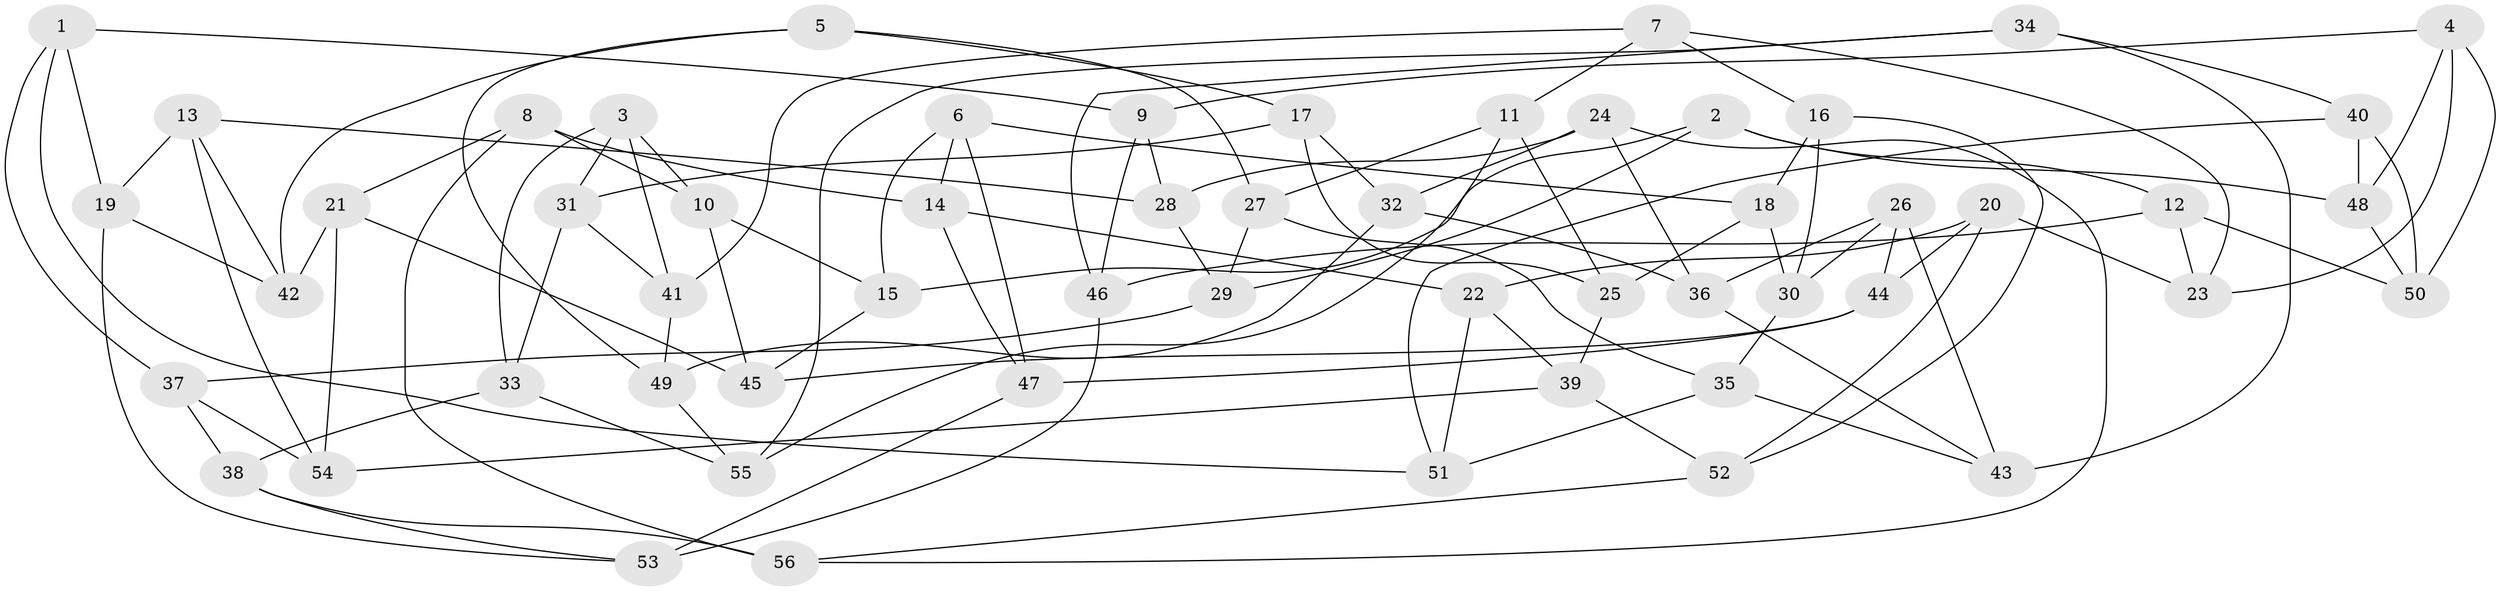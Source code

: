 // coarse degree distribution, {6: 0.42424242424242425, 5: 0.24242424242424243, 4: 0.21212121212121213, 3: 0.12121212121212122}
// Generated by graph-tools (version 1.1) at 2025/24/03/03/25 07:24:30]
// undirected, 56 vertices, 112 edges
graph export_dot {
graph [start="1"]
  node [color=gray90,style=filled];
  1;
  2;
  3;
  4;
  5;
  6;
  7;
  8;
  9;
  10;
  11;
  12;
  13;
  14;
  15;
  16;
  17;
  18;
  19;
  20;
  21;
  22;
  23;
  24;
  25;
  26;
  27;
  28;
  29;
  30;
  31;
  32;
  33;
  34;
  35;
  36;
  37;
  38;
  39;
  40;
  41;
  42;
  43;
  44;
  45;
  46;
  47;
  48;
  49;
  50;
  51;
  52;
  53;
  54;
  55;
  56;
  1 -- 19;
  1 -- 51;
  1 -- 37;
  1 -- 9;
  2 -- 12;
  2 -- 15;
  2 -- 48;
  2 -- 29;
  3 -- 31;
  3 -- 10;
  3 -- 33;
  3 -- 41;
  4 -- 48;
  4 -- 9;
  4 -- 23;
  4 -- 50;
  5 -- 17;
  5 -- 42;
  5 -- 49;
  5 -- 27;
  6 -- 14;
  6 -- 18;
  6 -- 15;
  6 -- 47;
  7 -- 11;
  7 -- 41;
  7 -- 16;
  7 -- 23;
  8 -- 56;
  8 -- 21;
  8 -- 14;
  8 -- 10;
  9 -- 46;
  9 -- 28;
  10 -- 45;
  10 -- 15;
  11 -- 55;
  11 -- 27;
  11 -- 25;
  12 -- 50;
  12 -- 46;
  12 -- 23;
  13 -- 42;
  13 -- 28;
  13 -- 54;
  13 -- 19;
  14 -- 47;
  14 -- 22;
  15 -- 45;
  16 -- 18;
  16 -- 30;
  16 -- 52;
  17 -- 25;
  17 -- 31;
  17 -- 32;
  18 -- 25;
  18 -- 30;
  19 -- 42;
  19 -- 53;
  20 -- 22;
  20 -- 52;
  20 -- 23;
  20 -- 44;
  21 -- 54;
  21 -- 45;
  21 -- 42;
  22 -- 51;
  22 -- 39;
  24 -- 28;
  24 -- 32;
  24 -- 56;
  24 -- 36;
  25 -- 39;
  26 -- 44;
  26 -- 36;
  26 -- 43;
  26 -- 30;
  27 -- 35;
  27 -- 29;
  28 -- 29;
  29 -- 37;
  30 -- 35;
  31 -- 33;
  31 -- 41;
  32 -- 49;
  32 -- 36;
  33 -- 38;
  33 -- 55;
  34 -- 55;
  34 -- 46;
  34 -- 40;
  34 -- 43;
  35 -- 51;
  35 -- 43;
  36 -- 43;
  37 -- 54;
  37 -- 38;
  38 -- 56;
  38 -- 53;
  39 -- 54;
  39 -- 52;
  40 -- 51;
  40 -- 50;
  40 -- 48;
  41 -- 49;
  44 -- 47;
  44 -- 45;
  46 -- 53;
  47 -- 53;
  48 -- 50;
  49 -- 55;
  52 -- 56;
}
